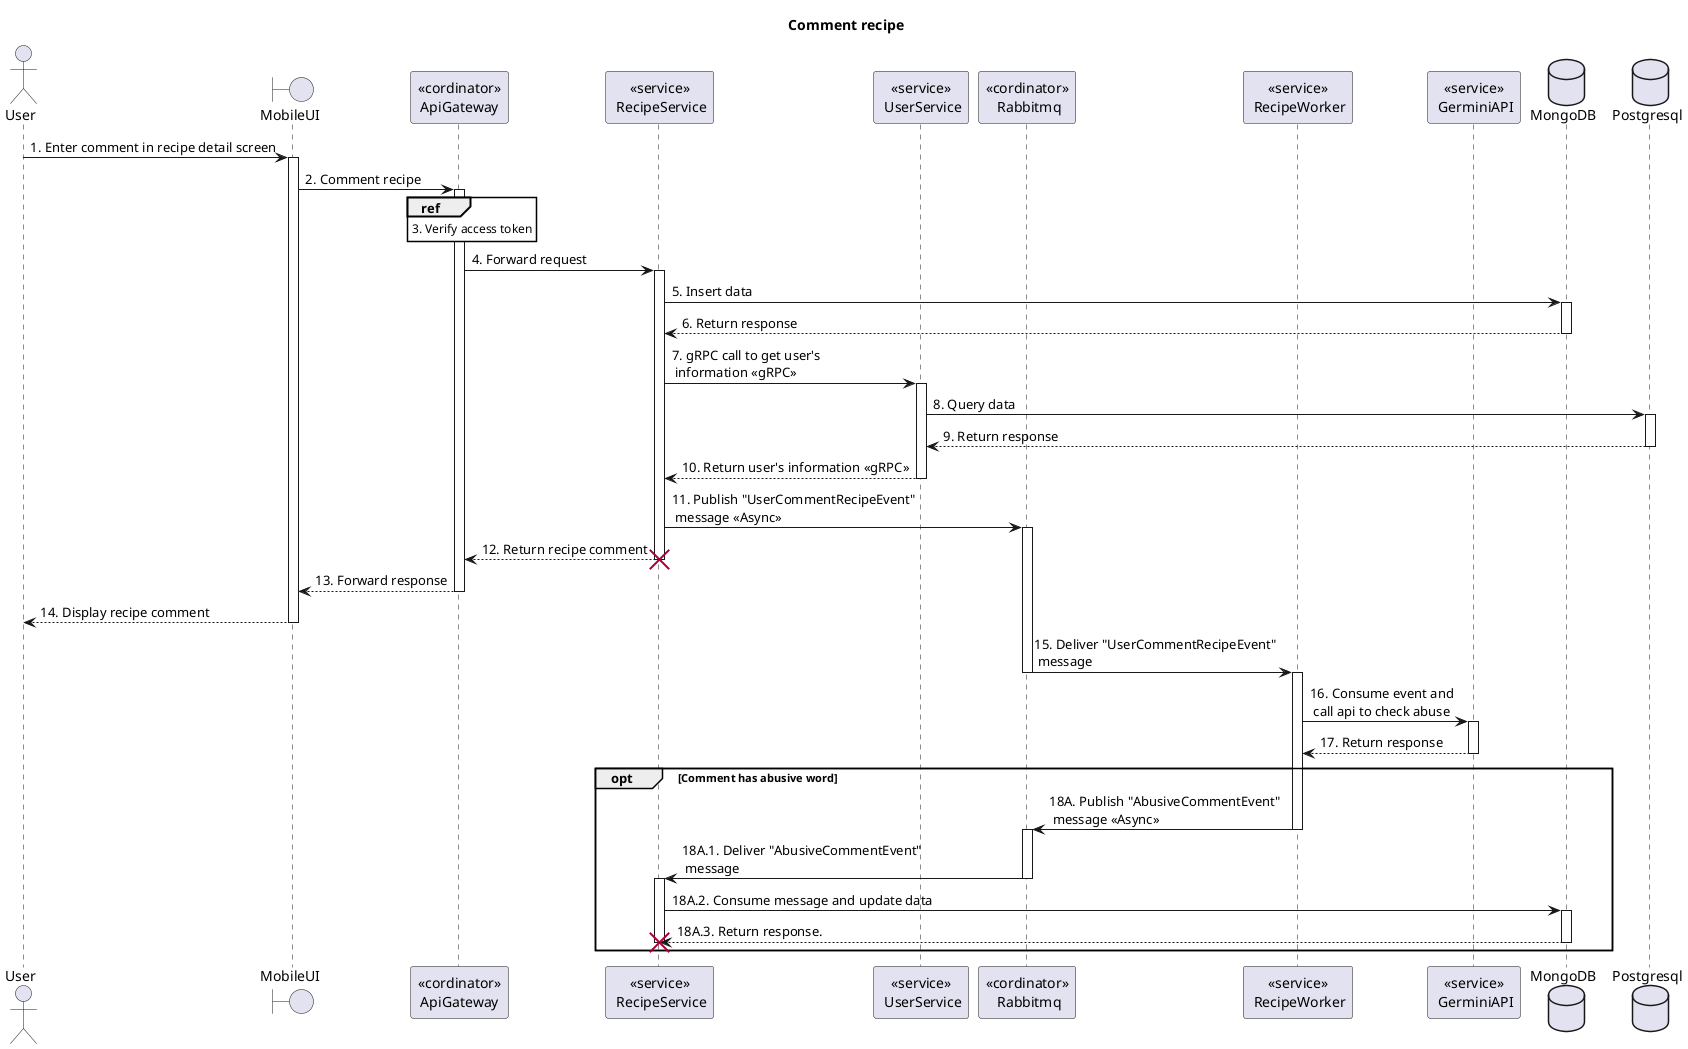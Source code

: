 @startuml Sequence
title "Comment recipe"
<style>
  sequenceDiagram {
    reference {
      BackGroundColor white
    }
}
</style>

actor User
boundary MobileUI
participant "<<cordinator>>\nApiGateway" as ApiGateway
participant "<<service>>\n RecipeService" as RecipeService
participant "<<service>>\n UserService" as UserService
participant "<<cordinator>>\n Rabbitmq" as Rabbitmq
participant "<<service>>\n RecipeWorker" as RecipeWorker
participant "<<service>>\n GerminiAPI" as GerminiAPI
database MongoDB
database Postgresql

User -> MobileUI++: 1. Enter comment in recipe detail screen

MobileUI -> ApiGateway++: 2. Comment recipe

ref over ApiGateway: 3. Verify access token

ApiGateway -> RecipeService++: 4. Forward request

RecipeService -> MongoDB++: 5. Insert data
RecipeService <-- MongoDB--: 6. Return response

RecipeService -> UserService++: 7. gRPC call to get user's \n information <<gRPC>>
UserService -> Postgresql++: 8. Query data
UserService <-- Postgresql--: 9. Return response
RecipeService <-- UserService--: 10. Return user's information <<gRPC>>

RecipeService -> Rabbitmq++: 11. Publish "UserCommentRecipeEvent" \n message <<Async>>

ApiGateway <-- RecipeService--: 12. Return recipe comment
destroy RecipeService
MobileUI <-- ApiGateway--: 13. Forward response
User <-- MobileUI--: 14. Display recipe comment

Rabbitmq -> RecipeWorker: 15. Deliver "UserCommentRecipeEvent"\n message
deactivate Rabbitmq
activate RecipeWorker

RecipeWorker -> GerminiAPI++: 16. Consume event and \n call api to check abuse
RecipeWorker <-- GerminiAPI--: 17. Return response

opt Comment has abusive word
    RecipeWorker -> Rabbitmq: 18A. Publish "AbusiveCommentEvent" \n message <<Async>>
    deactivate RecipeWorker
    activate Rabbitmq
    Rabbitmq -> RecipeService: 18A.1. Deliver "AbusiveCommentEvent"\n message
    deactivate Rabbitmq
    activate RecipeService
    RecipeService -> MongoDB++: 18A.2. Consume message and update data
    RecipeService <-- MongoDB--: 18A.3. Return response.
    destroy RecipeService
    deactivate RecipeService
end opt
@enduml
